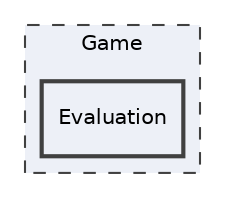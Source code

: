 digraph "Game/Evaluation"
{
 // LATEX_PDF_SIZE
  edge [fontname="Helvetica",fontsize="10",labelfontname="Helvetica",labelfontsize="10"];
  node [fontname="Helvetica",fontsize="10",shape=record];
  compound=true
  subgraph clusterdir_c33286056d2acf479cd8641ef845fec1 {
    graph [ bgcolor="#edf0f7", pencolor="grey25", style="filled,dashed,", label="Game", fontname="Helvetica", fontsize="10", URL="dir_c33286056d2acf479cd8641ef845fec1.html"]
  dir_f3020ca528c2e23aa061ce8145f478bd [shape=box, label="Evaluation", style="filled,bold,", fillcolor="#edf0f7", color="grey25", URL="dir_f3020ca528c2e23aa061ce8145f478bd.html"];
  }
}
